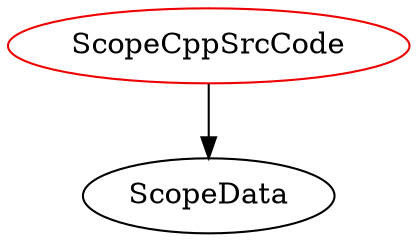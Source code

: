 digraph scopecppsrccode{
ScopeCppSrcCode	[shape=oval, color=red2, label="ScopeCppSrcCode"];
ScopeCppSrcCode -> ScopeData;
}

